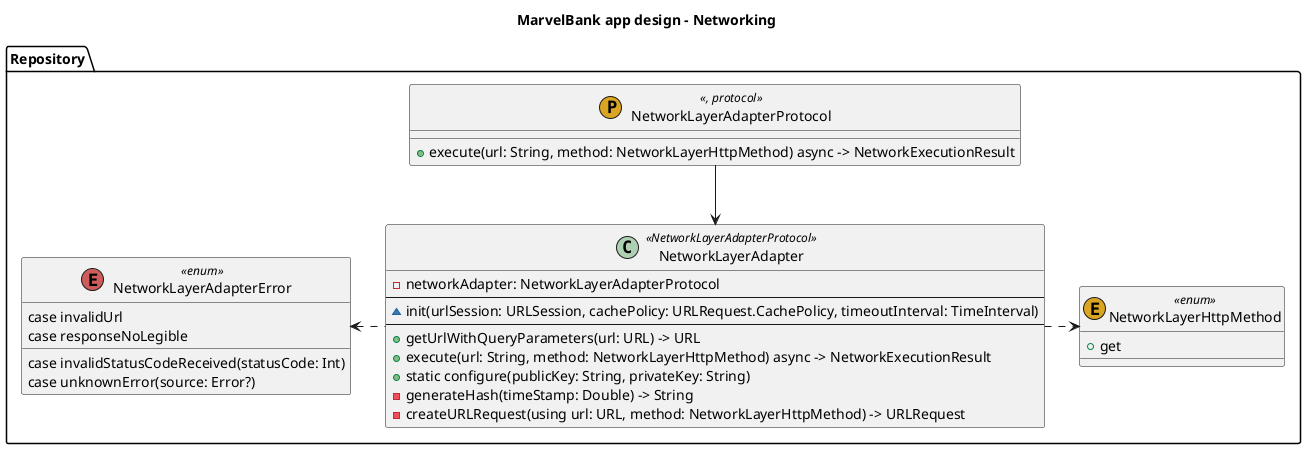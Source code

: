 @startuml AppDesign

title "MarvelBank app design - Networking"

package "Repository" {

    class "NetworkLayerAdapterProtocol" as NetworkLayerAdapterProtocol <<(P, GoldenRod), protocol>> {
        +execute(url: String, method: NetworkLayerHttpMethod) async -> NetworkExecutionResult
    }

    class "NetworkLayerHttpMethod" as NetworkLayerHttpMethod <<(E, GoldenRod) enum>> {
        +get
    }

    class "NetworkLayerAdapter" as NetworkLayerAdapter <<NetworkLayerAdapterProtocol>> { 
        -networkAdapter: NetworkLayerAdapterProtocol
        --
        ~init(urlSession: URLSession, cachePolicy: URLRequest.CachePolicy, timeoutInterval: TimeInterval)
        --
        +getUrlWithQueryParameters(url: URL) -> URL
        +execute(url: String, method: NetworkLayerHttpMethod) async -> NetworkExecutionResult
        +static configure(publicKey: String, privateKey: String)
        -generateHash(timeStamp: Double) -> String
        -createURLRequest(using url: URL, method: NetworkLayerHttpMethod) -> URLRequest
    }

    class "NetworkLayerAdapterError" as NetworkLayerAdapterError <<(E, IndianRed) enum>> {
        case invalidUrl
        case responseNoLegible
        case invalidStatusCodeReceived(statusCode: Int)
        case unknownError(source: Error?)
    }

    NetworkLayerAdapterProtocol-down->NetworkLayerAdapter
    NetworkLayerAdapter .left.> NetworkLayerAdapterError
    NetworkLayerAdapter .right.> NetworkLayerHttpMethod
}

@enduml